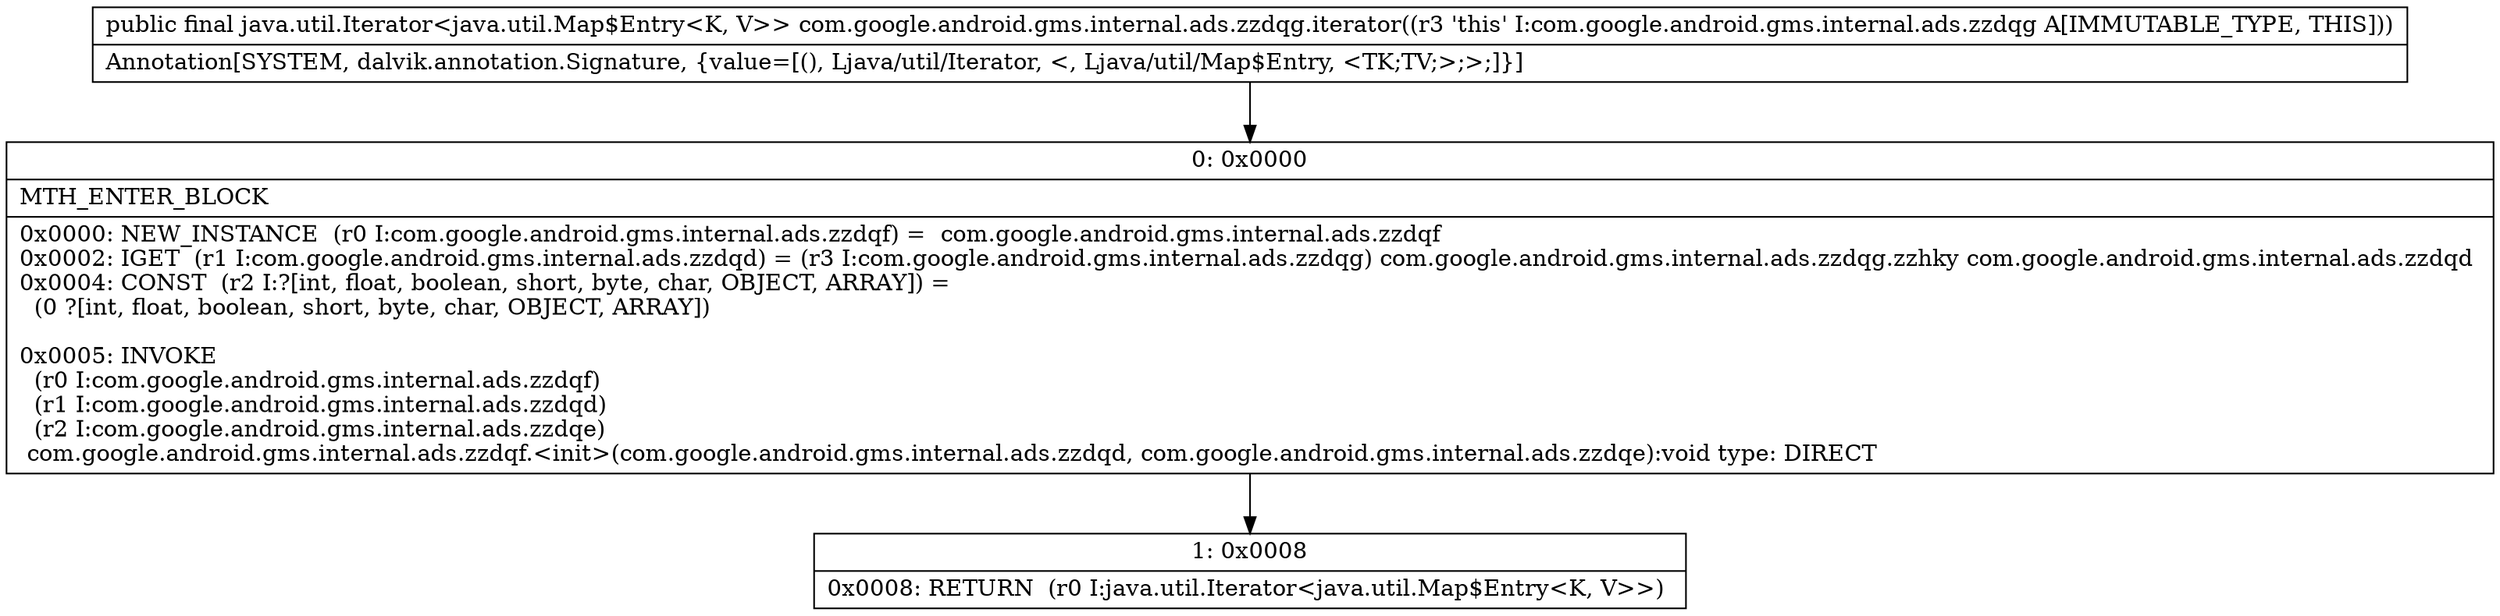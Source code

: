 digraph "CFG forcom.google.android.gms.internal.ads.zzdqg.iterator()Ljava\/util\/Iterator;" {
Node_0 [shape=record,label="{0\:\ 0x0000|MTH_ENTER_BLOCK\l|0x0000: NEW_INSTANCE  (r0 I:com.google.android.gms.internal.ads.zzdqf) =  com.google.android.gms.internal.ads.zzdqf \l0x0002: IGET  (r1 I:com.google.android.gms.internal.ads.zzdqd) = (r3 I:com.google.android.gms.internal.ads.zzdqg) com.google.android.gms.internal.ads.zzdqg.zzhky com.google.android.gms.internal.ads.zzdqd \l0x0004: CONST  (r2 I:?[int, float, boolean, short, byte, char, OBJECT, ARRAY]) = \l  (0 ?[int, float, boolean, short, byte, char, OBJECT, ARRAY])\l \l0x0005: INVOKE  \l  (r0 I:com.google.android.gms.internal.ads.zzdqf)\l  (r1 I:com.google.android.gms.internal.ads.zzdqd)\l  (r2 I:com.google.android.gms.internal.ads.zzdqe)\l com.google.android.gms.internal.ads.zzdqf.\<init\>(com.google.android.gms.internal.ads.zzdqd, com.google.android.gms.internal.ads.zzdqe):void type: DIRECT \l}"];
Node_1 [shape=record,label="{1\:\ 0x0008|0x0008: RETURN  (r0 I:java.util.Iterator\<java.util.Map$Entry\<K, V\>\>) \l}"];
MethodNode[shape=record,label="{public final java.util.Iterator\<java.util.Map$Entry\<K, V\>\> com.google.android.gms.internal.ads.zzdqg.iterator((r3 'this' I:com.google.android.gms.internal.ads.zzdqg A[IMMUTABLE_TYPE, THIS]))  | Annotation[SYSTEM, dalvik.annotation.Signature, \{value=[(), Ljava\/util\/Iterator, \<, Ljava\/util\/Map$Entry, \<TK;TV;\>;\>;]\}]\l}"];
MethodNode -> Node_0;
Node_0 -> Node_1;
}

